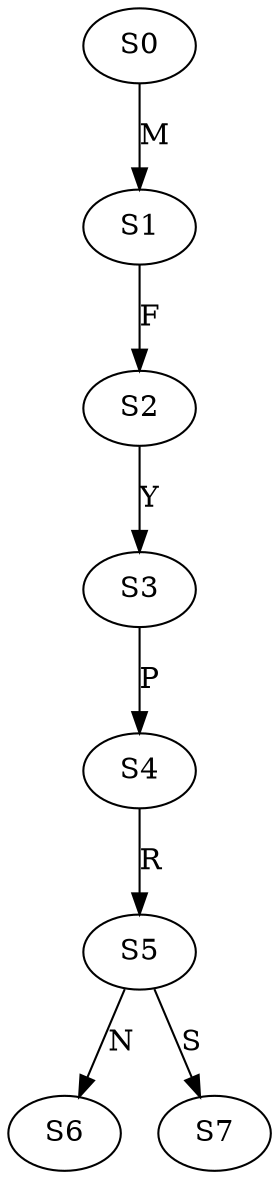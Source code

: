 strict digraph  {
	S0 -> S1 [ label = M ];
	S1 -> S2 [ label = F ];
	S2 -> S3 [ label = Y ];
	S3 -> S4 [ label = P ];
	S4 -> S5 [ label = R ];
	S5 -> S6 [ label = N ];
	S5 -> S7 [ label = S ];
}
